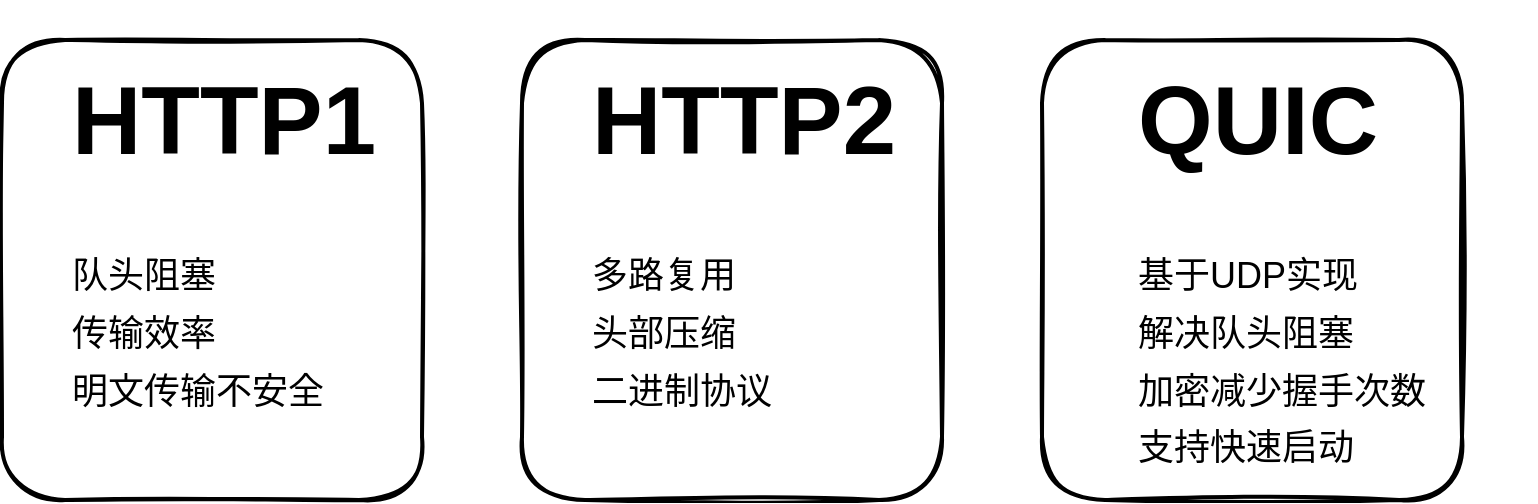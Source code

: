 <mxfile version="20.8.5" type="github">
  <diagram id="oesPsa7_vZeEH3mj6Hsd" name="第 1 页">
    <mxGraphModel dx="1050" dy="549" grid="1" gridSize="10" guides="1" tooltips="1" connect="1" arrows="1" fold="1" page="1" pageScale="1" pageWidth="827" pageHeight="1169" math="0" shadow="0">
      <root>
        <mxCell id="0" />
        <mxCell id="1" parent="0" />
        <mxCell id="P9Kb3-XQz3xuEjJXLdzb-2" value="" style="rounded=1;whiteSpace=wrap;html=1;strokeWidth=2;fillWeight=4;hachureGap=8;hachureAngle=45;sketch=1;" vertex="1" parent="1">
          <mxGeometry x="60" y="100" width="210" height="230" as="geometry" />
        </mxCell>
        <mxCell id="P9Kb3-XQz3xuEjJXLdzb-6" value="&lt;h1&gt;HTTP1&lt;/h1&gt;&lt;p&gt;&lt;font style=&quot;font-size: 18px;&quot;&gt;&lt;font style=&quot;&quot;&gt;队头阻塞&lt;br&gt;传输效率&lt;br&gt;明文传输不安全&lt;/font&gt;&lt;/font&gt;&lt;/p&gt;" style="text;html=1;strokeColor=none;fillColor=none;spacing=5;spacingTop=-20;whiteSpace=wrap;overflow=hidden;rounded=0;fontSize=24;" vertex="1" parent="1">
          <mxGeometry x="90" y="90" width="204" height="230" as="geometry" />
        </mxCell>
        <mxCell id="P9Kb3-XQz3xuEjJXLdzb-7" value="" style="rounded=1;whiteSpace=wrap;html=1;strokeWidth=2;fillWeight=4;hachureGap=8;hachureAngle=45;sketch=1;" vertex="1" parent="1">
          <mxGeometry x="320" y="100" width="210" height="230" as="geometry" />
        </mxCell>
        <mxCell id="P9Kb3-XQz3xuEjJXLdzb-8" value="&lt;h1&gt;HTTP2&lt;/h1&gt;&lt;p&gt;&lt;span style=&quot;font-size: 18px;&quot;&gt;多路复用&lt;br&gt;头部压缩&lt;br&gt;二进制协议&lt;/span&gt;&lt;/p&gt;" style="text;html=1;strokeColor=none;fillColor=none;spacing=5;spacingTop=-20;whiteSpace=wrap;overflow=hidden;rounded=0;fontSize=24;" vertex="1" parent="1">
          <mxGeometry x="350" y="90" width="204" height="230" as="geometry" />
        </mxCell>
        <mxCell id="P9Kb3-XQz3xuEjJXLdzb-9" value="" style="rounded=1;whiteSpace=wrap;html=1;strokeWidth=2;fillWeight=4;hachureGap=8;hachureAngle=45;sketch=1;" vertex="1" parent="1">
          <mxGeometry x="580" y="100" width="210" height="230" as="geometry" />
        </mxCell>
        <mxCell id="P9Kb3-XQz3xuEjJXLdzb-10" value="&lt;h1&gt;QUIC&lt;/h1&gt;&lt;p&gt;&lt;span style=&quot;font-size: 18px;&quot;&gt;基于UDP实现&lt;br&gt;解决队头阻塞&lt;br&gt;加密减少握手次数&lt;br&gt;支持快速启动&lt;/span&gt;&lt;/p&gt;" style="text;html=1;strokeColor=none;fillColor=none;spacing=5;spacingTop=-20;whiteSpace=wrap;overflow=hidden;rounded=0;fontSize=24;" vertex="1" parent="1">
          <mxGeometry x="623" y="90" width="204" height="230" as="geometry" />
        </mxCell>
      </root>
    </mxGraphModel>
  </diagram>
</mxfile>
